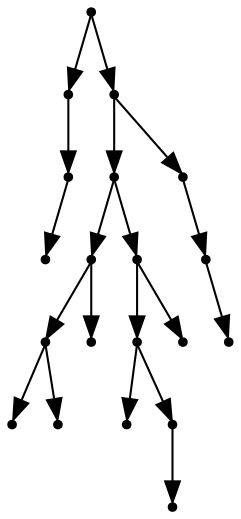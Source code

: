 digraph {
  19 [shape=point];
  2 [shape=point];
  1 [shape=point];
  0 [shape=point];
  18 [shape=point];
  14 [shape=point];
  7 [shape=point];
  5 [shape=point];
  3 [shape=point];
  4 [shape=point];
  6 [shape=point];
  13 [shape=point];
  11 [shape=point];
  8 [shape=point];
  10 [shape=point];
  9 [shape=point];
  12 [shape=point];
  17 [shape=point];
  16 [shape=point];
  15 [shape=point];
19 -> 2;
2 -> 1;
1 -> 0;
19 -> 18;
18 -> 14;
14 -> 7;
7 -> 5;
5 -> 3;
5 -> 4;
7 -> 6;
14 -> 13;
13 -> 11;
11 -> 8;
11 -> 10;
10 -> 9;
13 -> 12;
18 -> 17;
17 -> 16;
16 -> 15;
}
